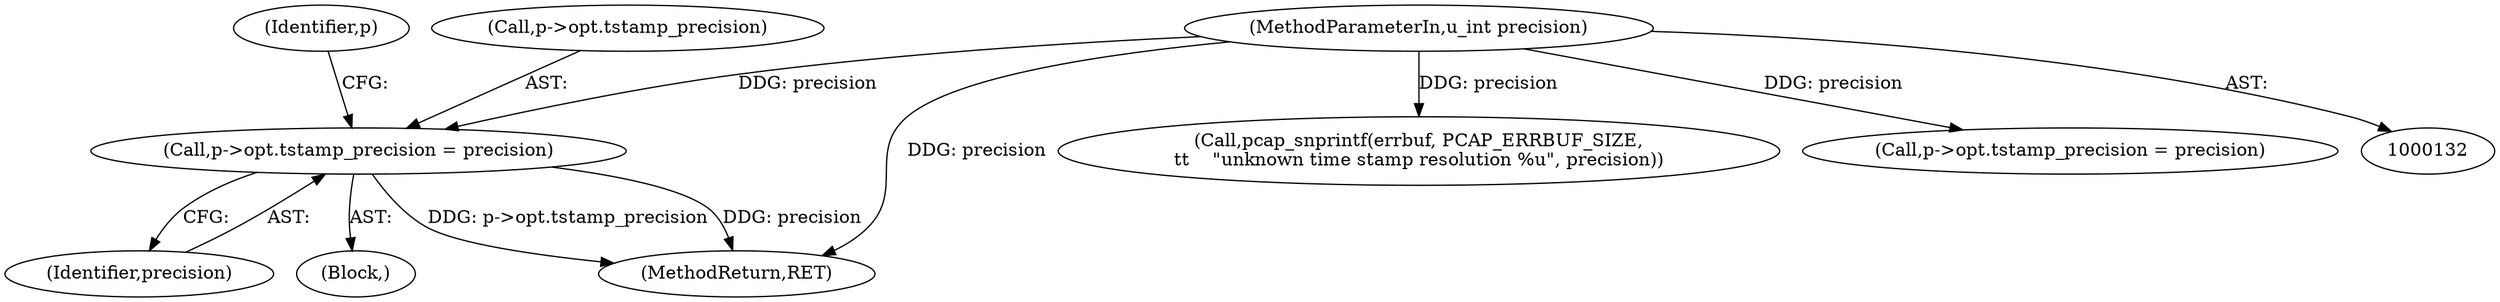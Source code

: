 digraph "0_libpcap_a5a36d9e82dde7265e38fe1f87b7f11c461c29f6@pointer" {
"1000356" [label="(Call,p->opt.tstamp_precision = precision)"];
"1000135" [label="(MethodParameterIn,u_int precision)"];
"1000343" [label="(Call,pcap_snprintf(errbuf, PCAP_ERRBUF_SIZE,\n\t\t    \"unknown time stamp resolution %u\", precision))"];
"1000135" [label="(MethodParameterIn,u_int precision)"];
"1000362" [label="(Identifier,precision)"];
"1000365" [label="(Identifier,p)"];
"1000138" [label="(Block,)"];
"1000356" [label="(Call,p->opt.tstamp_precision = precision)"];
"1000357" [label="(Call,p->opt.tstamp_precision)"];
"1000538" [label="(Call,p->opt.tstamp_precision = precision)"];
"1000709" [label="(MethodReturn,RET)"];
"1000356" -> "1000138"  [label="AST: "];
"1000356" -> "1000362"  [label="CFG: "];
"1000357" -> "1000356"  [label="AST: "];
"1000362" -> "1000356"  [label="AST: "];
"1000365" -> "1000356"  [label="CFG: "];
"1000356" -> "1000709"  [label="DDG: p->opt.tstamp_precision"];
"1000356" -> "1000709"  [label="DDG: precision"];
"1000135" -> "1000356"  [label="DDG: precision"];
"1000135" -> "1000132"  [label="AST: "];
"1000135" -> "1000709"  [label="DDG: precision"];
"1000135" -> "1000343"  [label="DDG: precision"];
"1000135" -> "1000538"  [label="DDG: precision"];
}
